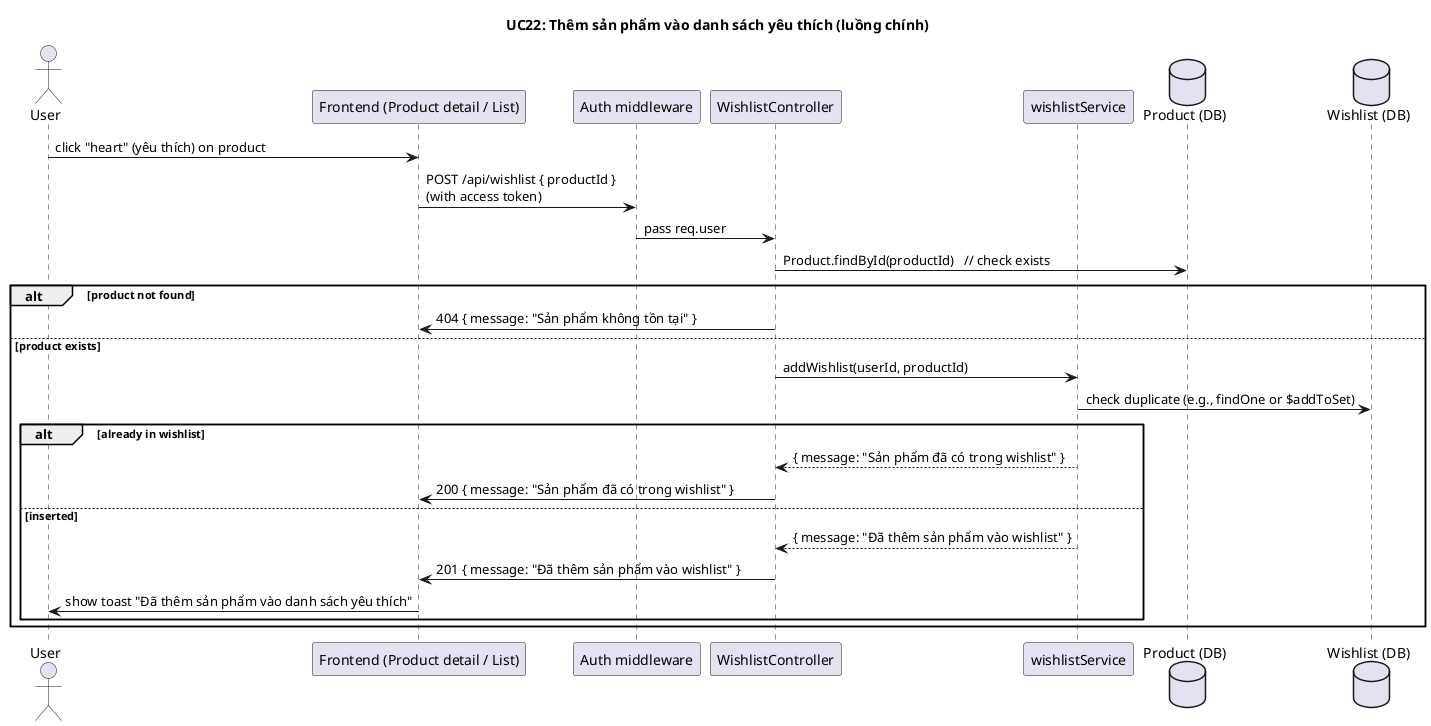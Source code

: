 @startuml UC22_AddToWishlist_Main

title UC22: Thêm sản phẩm vào danh sách yêu thích (luồng chính)

actor User
participant Frontend as "Frontend (Product detail / List)"
participant Auth as "Auth middleware"
participant WishlistController as "WishlistController"
participant WishlistService as "wishlistService"
database ProductDB as "Product (DB)"
database WishlistDB as "Wishlist (DB)"

User -> Frontend: click "heart" (yêu thích) on product
Frontend -> Auth: POST /api/wishlist { productId } \n(with access token)
Auth -> WishlistController: pass req.user
WishlistController -> ProductDB: Product.findById(productId)   // check exists
alt product not found
  WishlistController -> Frontend: 404 { message: "Sản phẩm không tồn tại" }
else product exists
  WishlistController -> WishlistService: addWishlist(userId, productId)
  WishlistService -> WishlistDB: check duplicate (e.g., findOne or $addToSet)
  alt already in wishlist
    WishlistService --> WishlistController: { message: "Sản phẩm đã có trong wishlist" }
    WishlistController -> Frontend: 200 { message: "Sản phẩm đã có trong wishlist" }
  else inserted
    WishlistService --> WishlistController: { message: "Đã thêm sản phẩm vào wishlist" }
    WishlistController -> Frontend: 201 { message: "Đã thêm sản phẩm vào wishlist" }
    Frontend -> User: show toast "Đã thêm sản phẩm vào danh sách yêu thích"
  end
end
@enduml
